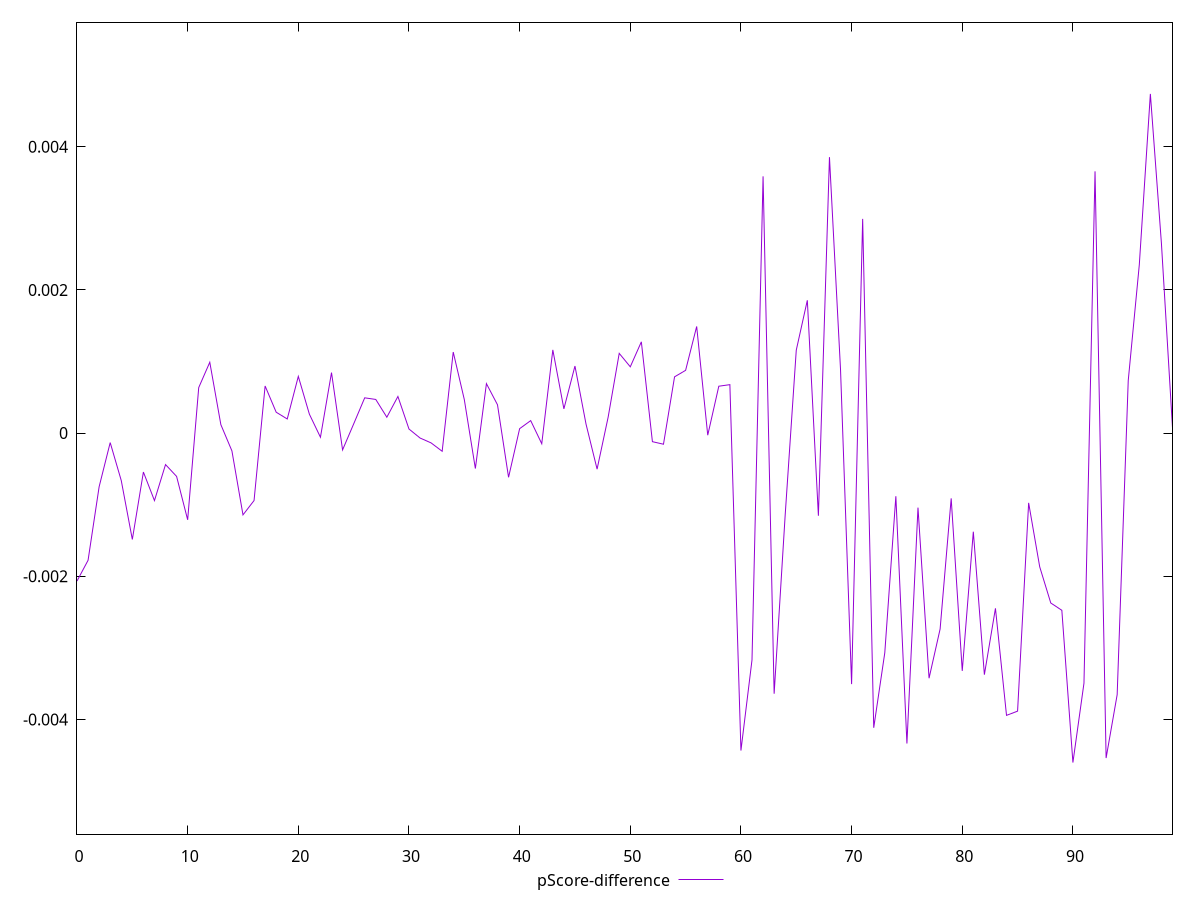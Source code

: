 reset

$pScoreDifference <<EOF
0 -0.0020659593961896983
1 -0.001775930770916978
2 -0.000748944945317298
3 -0.00013233628226960725
4 -0.0006628289366532591
5 -0.0014852894014124596
6 -0.0005436691555904538
7 -0.0009423835182766904
8 -0.00043934475724860533
9 -0.0006044562193630032
10 -0.0012107332354305278
11 0.0006358290235337627
12 0.0009897655254661464
13 0.0001182512976316552
14 -0.00024850389703745535
15 -0.001141820011249628
16 -0.0009414769434517023
17 0.0006581898528108532
18 0.000291918598226637
19 0.00019743240124436845
20 0.0007923534140138466
21 0.0002645956371170044
22 -0.00005753968906097029
23 0.0008449317245078358
24 -0.00023437238660239945
25 0.0001276569076529288
26 0.0004929337282643109
27 0.00047036073462480843
28 0.0002221548797289863
29 0.0005120056678854512
30 0.00005737813681261361
31 -0.00006829004547115325
32 -0.00013667977777676033
33 -0.00025358038675638017
34 0.0011322058605811591
35 0.0004692239069370441
36 -0.0004945353284087073
37 0.000690946089036748
38 0.00039560580436071024
39 -0.0006168418502288109
40 0.00006222187396376366
41 0.000174616358107893
42 -0.00014815658211220217
43 0.0011622209665743677
44 0.0003387157072065605
45 0.000937065289737693
46 0.00012646058590570775
47 -0.0005029850899864741
48 0.0002233174290993123
49 0.0011137986594268456
50 0.0009260800800735547
51 0.0012750205221433442
52 -0.00011945764787002489
53 -0.00015496854079155575
54 0.000786047632202358
55 0.000876963383164675
56 0.001489848528823834
57 -0.000029036037869190068
58 0.0006549959304856801
59 0.0006769211183014212
60 -0.004433205151823771
61 -0.0031679888297502234
62 0.0035863179747481766
63 -0.003639939271972592
64 -0.0011402911931717163
65 0.0011583224993676478
66 0.0018551560611264062
67 -0.001154008695768316
68 0.003854554004390498
69 0.0008878818772000141
70 -0.003505286430895427
71 0.0029923479793848573
72 -0.004115204390259475
73 -0.003067759355742661
74 -0.0008814969796456795
75 -0.004335238387123019
76 -0.0010404507451498013
77 -0.0034233169368254046
78 -0.002735966132207057
79 -0.0009114622948882545
80 -0.003320810619595105
81 -0.001376575127616908
82 -0.003373660177521942
83 -0.0024470972199968077
84 -0.003941891268920639
85 -0.0038828415530990368
86 -0.0009741507884541978
87 -0.0018676009738796129
88 -0.002372552787687443
89 -0.002474835020278787
90 -0.004600649999906725
91 -0.0034918054544501587
92 0.003656095835650963
93 -0.0045380026433307075
94 -0.003652901658988461
95 0.0007341143261314631
96 0.002350721696057101
97 0.0047376836208941064
98 0.0026480978851058934
99 0.00007427872501086785
EOF

set key outside below
set xrange [0:99]
set yrange [-0.005600649999906725:0.0057376836208941065]
set trange [-0.005600649999906725:0.0057376836208941065]
set terminal svg size 640, 500 enhanced background rgb 'white'
set output "report_00018_2021-02-10T15-25-16.877Z/first-contentful-paint/samples/pages+cached+noadtech+nomedia/pScore-difference/values.svg"

plot $pScoreDifference title "pScore-difference" with line

reset
